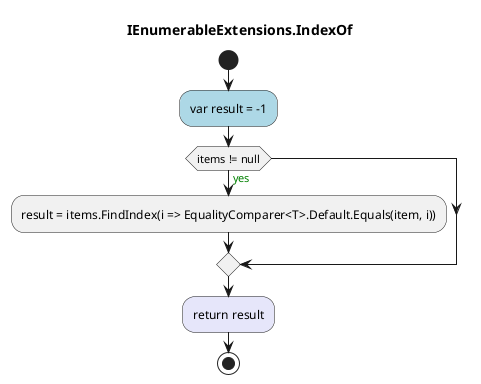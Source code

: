 @startuml IEnumerableExtensions.IndexOf
title IEnumerableExtensions.IndexOf
start
#LightBlue:var result = -1;
if (items != null) then (<color:green>yes)
    :result = items.FindIndex(i => EqualityComparer<T>.Default.Equals(item, i));
endif
#Lavender:return result;
stop
@enduml

